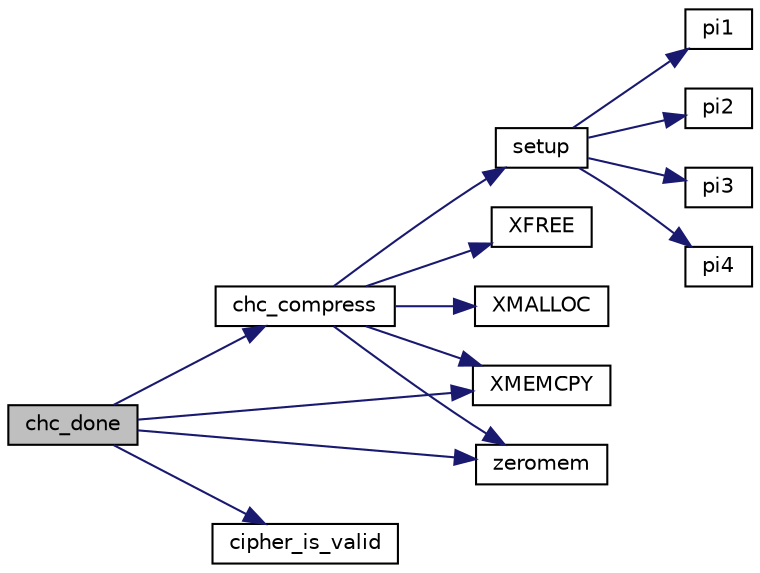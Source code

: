 digraph "chc_done"
{
 // LATEX_PDF_SIZE
  edge [fontname="Helvetica",fontsize="10",labelfontname="Helvetica",labelfontsize="10"];
  node [fontname="Helvetica",fontsize="10",shape=record];
  rankdir="LR";
  Node17 [label="chc_done",height=0.2,width=0.4,color="black", fillcolor="grey75", style="filled", fontcolor="black",tooltip="Terminate the hash to get the digest."];
  Node17 -> Node18 [color="midnightblue",fontsize="10",style="solid"];
  Node18 [label="chc_compress",height=0.2,width=0.4,color="black", fillcolor="white", style="filled",URL="$chc_8c.html#ab3ddd709c120ad803c832dd2660dc650",tooltip=" "];
  Node18 -> Node19 [color="midnightblue",fontsize="10",style="solid"];
  Node19 [label="setup",height=0.2,width=0.4,color="black", fillcolor="white", style="filled",URL="$multi2_8c.html#ad0625943f7d847668b869ed827c51d47",tooltip=" "];
  Node19 -> Node20 [color="midnightblue",fontsize="10",style="solid"];
  Node20 [label="pi1",height=0.2,width=0.4,color="black", fillcolor="white", style="filled",URL="$multi2_8c.html#aa6e28a79517b509154714e51c2c1dc3b",tooltip=" "];
  Node19 -> Node21 [color="midnightblue",fontsize="10",style="solid"];
  Node21 [label="pi2",height=0.2,width=0.4,color="black", fillcolor="white", style="filled",URL="$multi2_8c.html#a37c4b6b09dd5493456b3c765914b1481",tooltip=" "];
  Node19 -> Node22 [color="midnightblue",fontsize="10",style="solid"];
  Node22 [label="pi3",height=0.2,width=0.4,color="black", fillcolor="white", style="filled",URL="$multi2_8c.html#a3e3c386a25d0f6950651f1fa5277c147",tooltip=" "];
  Node19 -> Node23 [color="midnightblue",fontsize="10",style="solid"];
  Node23 [label="pi4",height=0.2,width=0.4,color="black", fillcolor="white", style="filled",URL="$multi2_8c.html#ad94b543f7f2133e851ecb20bd9324e12",tooltip=" "];
  Node18 -> Node24 [color="midnightblue",fontsize="10",style="solid"];
  Node24 [label="XFREE",height=0.2,width=0.4,color="black", fillcolor="white", style="filled",URL="$tomcrypt__cfg_8h.html#a260d66fc0690e0502cf3bfe7b5244b75",tooltip=" "];
  Node18 -> Node25 [color="midnightblue",fontsize="10",style="solid"];
  Node25 [label="XMALLOC",height=0.2,width=0.4,color="black", fillcolor="white", style="filled",URL="$tomcrypt__cfg_8h.html#af363355f38fbaacdefacf270436ae1c9",tooltip=" "];
  Node18 -> Node26 [color="midnightblue",fontsize="10",style="solid"];
  Node26 [label="XMEMCPY",height=0.2,width=0.4,color="black", fillcolor="white", style="filled",URL="$tomcrypt__cfg_8h.html#a7691dd48d60d5fc6daf2fa7ec4c55e12",tooltip=" "];
  Node18 -> Node27 [color="midnightblue",fontsize="10",style="solid"];
  Node27 [label="zeromem",height=0.2,width=0.4,color="black", fillcolor="white", style="filled",URL="$tomcrypt__misc_8h.html#a63b6e188713790263bfd3612fe8b398f",tooltip="Zero a block of memory."];
  Node17 -> Node28 [color="midnightblue",fontsize="10",style="solid"];
  Node28 [label="cipher_is_valid",height=0.2,width=0.4,color="black", fillcolor="white", style="filled",URL="$tomcrypt__cipher_8h.html#ac30eb68934c4ca07205344dc9d159221",tooltip=" "];
  Node17 -> Node26 [color="midnightblue",fontsize="10",style="solid"];
  Node17 -> Node27 [color="midnightblue",fontsize="10",style="solid"];
}
